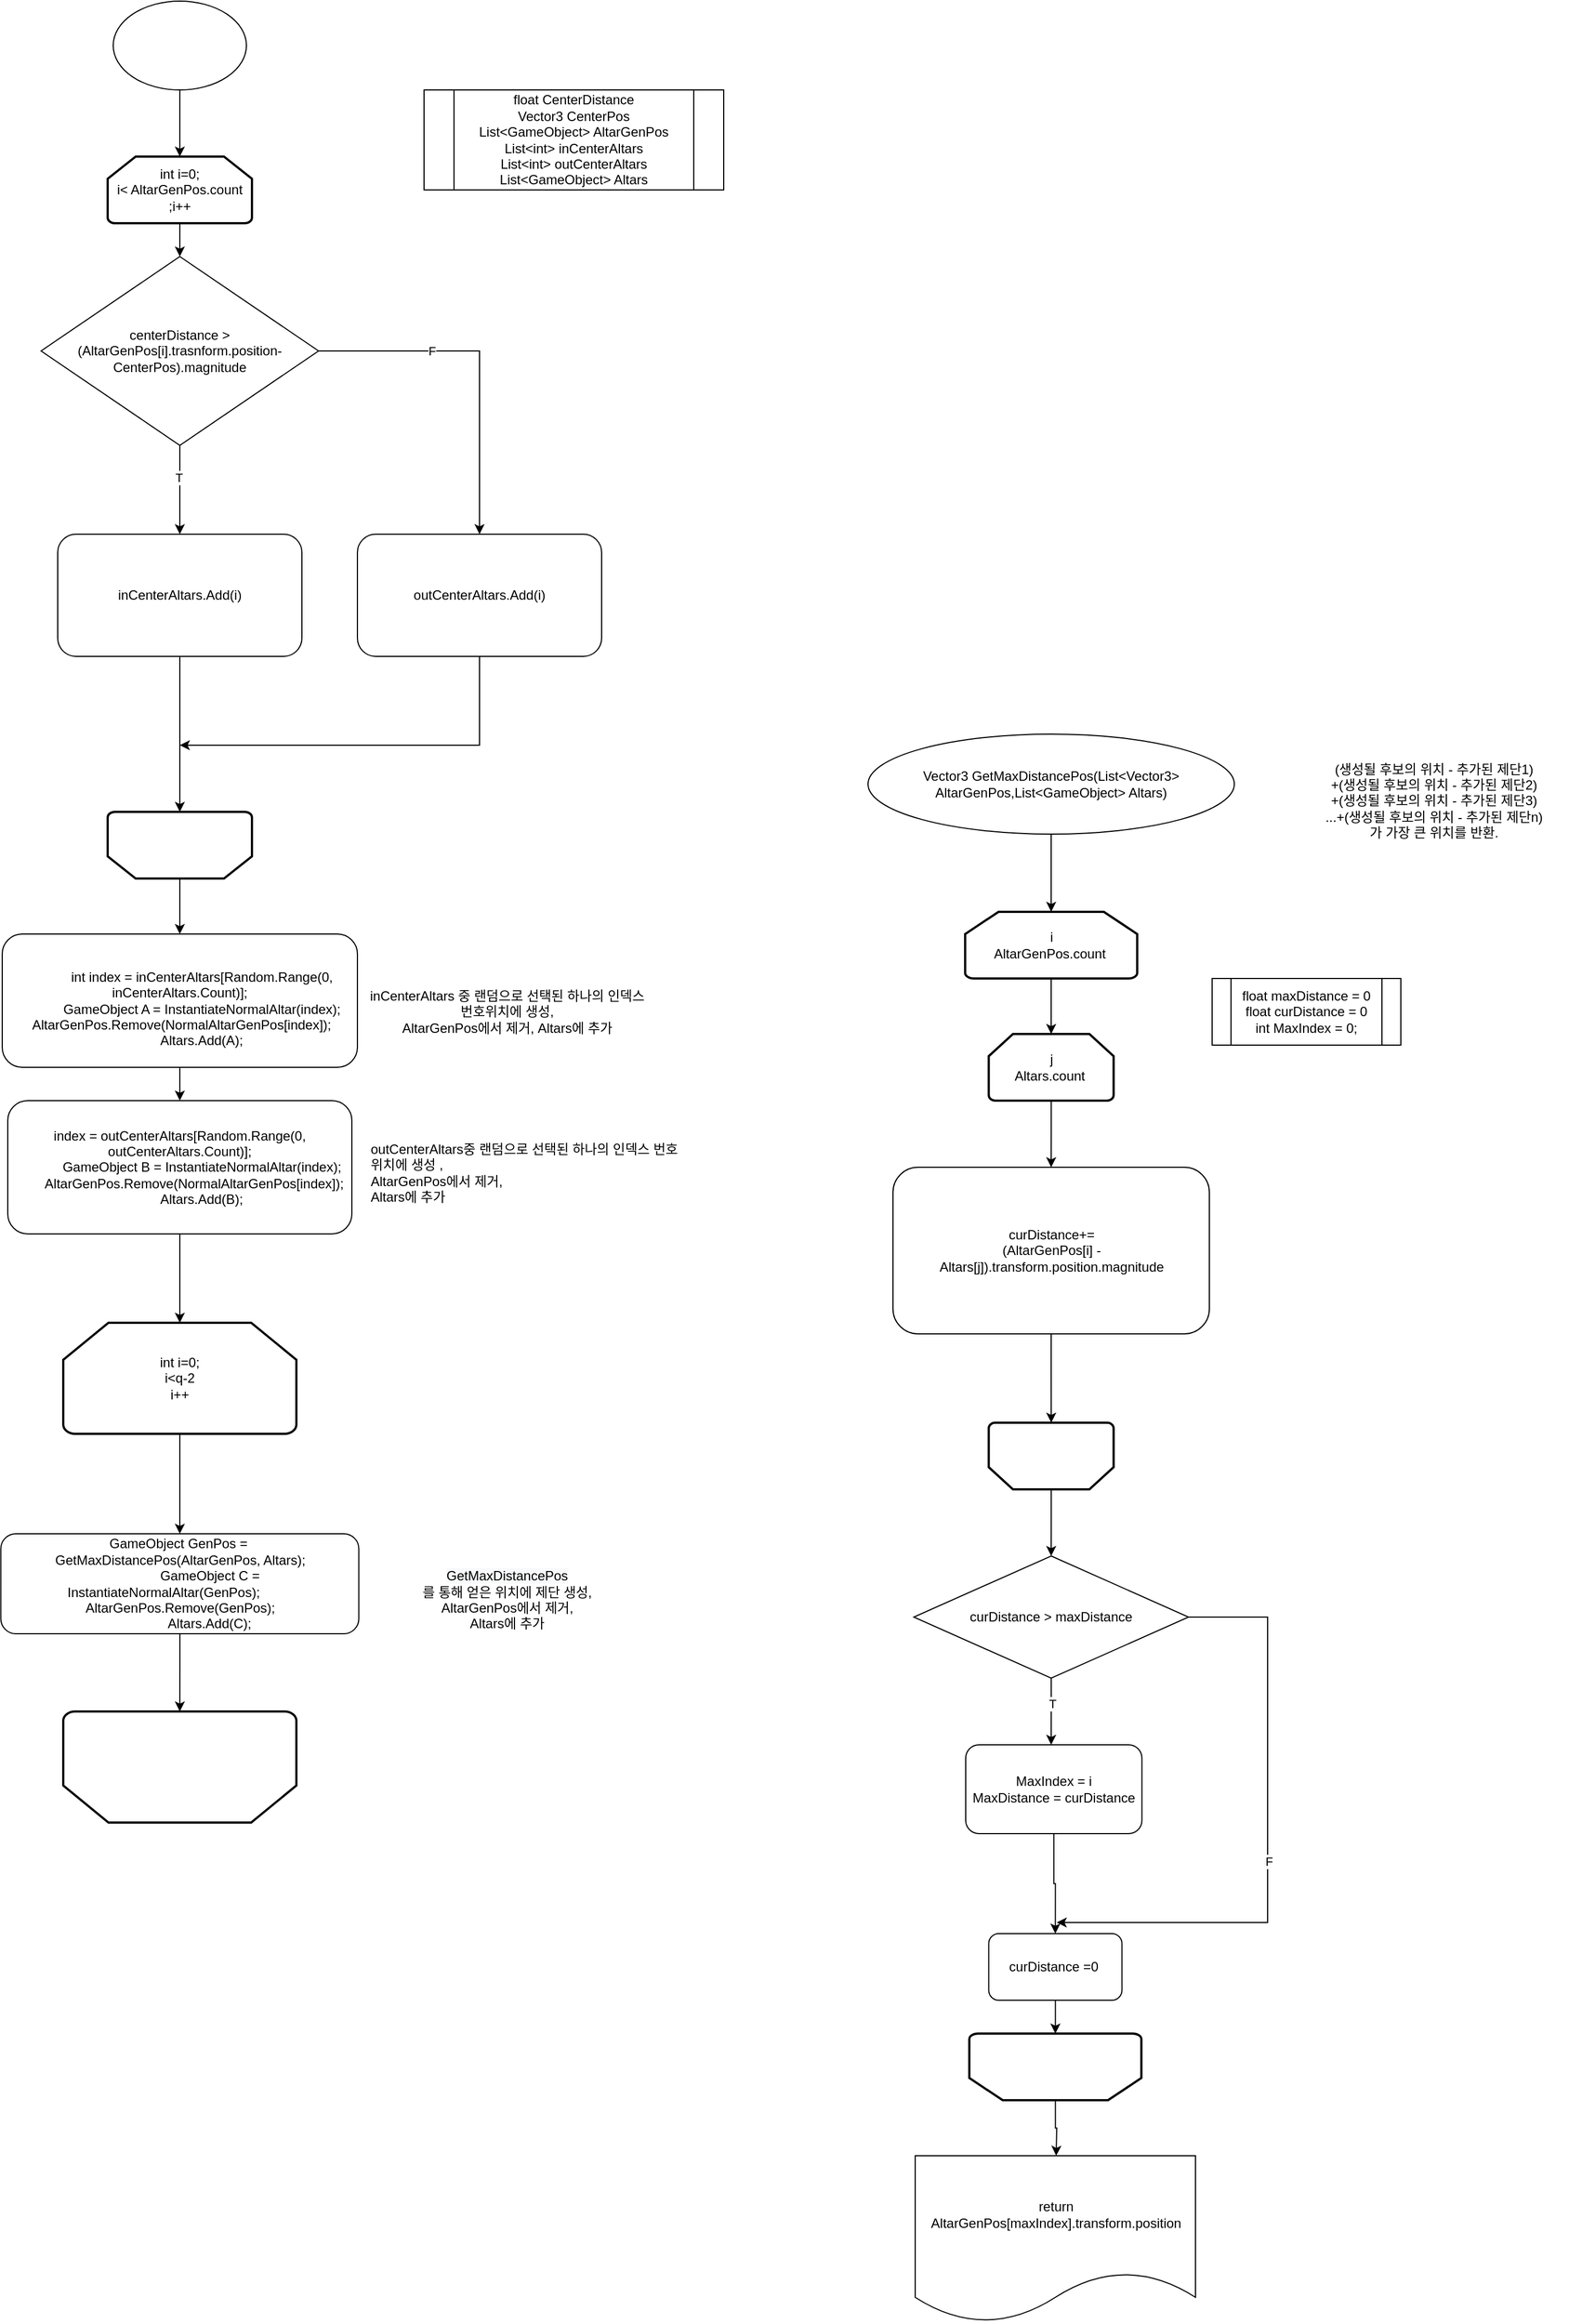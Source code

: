<mxfile version="13.9.9" type="device"><diagram id="C5RBs43oDa-KdzZeNtuy" name="Page-1"><mxGraphModel dx="3103" dy="2263" grid="1" gridSize="10" guides="1" tooltips="1" connect="1" arrows="1" fold="1" page="1" pageScale="1" pageWidth="827" pageHeight="1169" math="0" shadow="0"><root><mxCell id="WIyWlLk6GJQsqaUBKTNV-0"/><mxCell id="WIyWlLk6GJQsqaUBKTNV-1" parent="WIyWlLk6GJQsqaUBKTNV-0"/><mxCell id="cQDGxQ7zFyAY2tuPX45w-50" style="edgeStyle=orthogonalEdgeStyle;rounded=0;orthogonalLoop=1;jettySize=auto;html=1;entryX=0.5;entryY=0;entryDx=0;entryDy=0;entryPerimeter=0;" edge="1" parent="WIyWlLk6GJQsqaUBKTNV-1" source="cQDGxQ7zFyAY2tuPX45w-0" target="cQDGxQ7zFyAY2tuPX45w-30"><mxGeometry relative="1" as="geometry"/></mxCell><mxCell id="cQDGxQ7zFyAY2tuPX45w-0" value="" style="ellipse;whiteSpace=wrap;html=1;" vertex="1" parent="WIyWlLk6GJQsqaUBKTNV-1"><mxGeometry x="220" y="20" width="120" height="80" as="geometry"/></mxCell><mxCell id="cQDGxQ7zFyAY2tuPX45w-2" value="float CenterDistance&lt;br&gt;Vector3 CenterPos&lt;br&gt;List&amp;lt;GameObject&amp;gt; AltarGenPos&lt;br&gt;List&amp;lt;int&amp;gt; inCenterAltars&lt;br&gt;List&amp;lt;int&amp;gt; outCenterAltars&lt;br&gt;List&amp;lt;GameObject&amp;gt; Altars" style="shape=process;whiteSpace=wrap;html=1;backgroundOutline=1;" vertex="1" parent="WIyWlLk6GJQsqaUBKTNV-1"><mxGeometry x="500" y="100" width="270" height="90" as="geometry"/></mxCell><mxCell id="cQDGxQ7zFyAY2tuPX45w-21" style="edgeStyle=orthogonalEdgeStyle;rounded=0;orthogonalLoop=1;jettySize=auto;html=1;" edge="1" parent="WIyWlLk6GJQsqaUBKTNV-1" source="cQDGxQ7zFyAY2tuPX45w-20" target="cQDGxQ7zFyAY2tuPX45w-22"><mxGeometry relative="1" as="geometry"><mxPoint x="470" y="560" as="targetPoint"/></mxGeometry></mxCell><mxCell id="cQDGxQ7zFyAY2tuPX45w-23" value="T" style="edgeLabel;html=1;align=center;verticalAlign=middle;resizable=0;points=[];" vertex="1" connectable="0" parent="cQDGxQ7zFyAY2tuPX45w-21"><mxGeometry x="-0.27" y="-1" relative="1" as="geometry"><mxPoint as="offset"/></mxGeometry></mxCell><mxCell id="cQDGxQ7zFyAY2tuPX45w-24" style="edgeStyle=orthogonalEdgeStyle;rounded=0;orthogonalLoop=1;jettySize=auto;html=1;entryX=0.5;entryY=0;entryDx=0;entryDy=0;" edge="1" parent="WIyWlLk6GJQsqaUBKTNV-1" source="cQDGxQ7zFyAY2tuPX45w-20" target="cQDGxQ7zFyAY2tuPX45w-25"><mxGeometry relative="1" as="geometry"><mxPoint x="540" y="490" as="targetPoint"/></mxGeometry></mxCell><mxCell id="cQDGxQ7zFyAY2tuPX45w-28" value="F" style="edgeLabel;html=1;align=center;verticalAlign=middle;resizable=0;points=[];" vertex="1" connectable="0" parent="cQDGxQ7zFyAY2tuPX45w-24"><mxGeometry x="-0.342" relative="1" as="geometry"><mxPoint as="offset"/></mxGeometry></mxCell><mxCell id="cQDGxQ7zFyAY2tuPX45w-20" value="&lt;span&gt;centerDistance &amp;gt; (AltarGenPos[i].trasnform.position-CenterPos).magnitude&lt;/span&gt;" style="rhombus;whiteSpace=wrap;html=1;" vertex="1" parent="WIyWlLk6GJQsqaUBKTNV-1"><mxGeometry x="155" y="250" width="250" height="170" as="geometry"/></mxCell><mxCell id="cQDGxQ7zFyAY2tuPX45w-27" style="edgeStyle=orthogonalEdgeStyle;rounded=0;orthogonalLoop=1;jettySize=auto;html=1;entryX=0.5;entryY=1;entryDx=0;entryDy=0;entryPerimeter=0;" edge="1" parent="WIyWlLk6GJQsqaUBKTNV-1" source="cQDGxQ7zFyAY2tuPX45w-22"><mxGeometry relative="1" as="geometry"><mxPoint x="280" y="750" as="targetPoint"/></mxGeometry></mxCell><mxCell id="cQDGxQ7zFyAY2tuPX45w-22" value="inCenterAltars&lt;span&gt;.Add(i)&lt;/span&gt;" style="rounded=1;whiteSpace=wrap;html=1;" vertex="1" parent="WIyWlLk6GJQsqaUBKTNV-1"><mxGeometry x="170" y="500" width="220" height="110" as="geometry"/></mxCell><mxCell id="cQDGxQ7zFyAY2tuPX45w-36" style="edgeStyle=orthogonalEdgeStyle;rounded=0;orthogonalLoop=1;jettySize=auto;html=1;" edge="1" parent="WIyWlLk6GJQsqaUBKTNV-1" source="cQDGxQ7zFyAY2tuPX45w-25"><mxGeometry relative="1" as="geometry"><mxPoint x="280" y="690" as="targetPoint"/><Array as="points"><mxPoint x="550" y="690"/></Array></mxGeometry></mxCell><mxCell id="cQDGxQ7zFyAY2tuPX45w-25" value="outCenterAltars&lt;span&gt;.Add(i)&lt;/span&gt;" style="rounded=1;whiteSpace=wrap;html=1;" vertex="1" parent="WIyWlLk6GJQsqaUBKTNV-1"><mxGeometry x="440" y="500" width="220" height="110" as="geometry"/></mxCell><mxCell id="cQDGxQ7zFyAY2tuPX45w-34" style="edgeStyle=orthogonalEdgeStyle;rounded=0;orthogonalLoop=1;jettySize=auto;html=1;entryX=0.5;entryY=0;entryDx=0;entryDy=0;" edge="1" parent="WIyWlLk6GJQsqaUBKTNV-1" source="cQDGxQ7zFyAY2tuPX45w-30" target="cQDGxQ7zFyAY2tuPX45w-20"><mxGeometry relative="1" as="geometry"/></mxCell><mxCell id="cQDGxQ7zFyAY2tuPX45w-30" value="int i=0;&lt;br&gt;i&amp;lt; AltarGenPos.count&lt;br&gt;;i++" style="strokeWidth=2;html=1;shape=mxgraph.flowchart.loop_limit;whiteSpace=wrap;" vertex="1" parent="WIyWlLk6GJQsqaUBKTNV-1"><mxGeometry x="215" y="160" width="130" height="60" as="geometry"/></mxCell><mxCell id="cQDGxQ7zFyAY2tuPX45w-38" style="edgeStyle=orthogonalEdgeStyle;rounded=0;orthogonalLoop=1;jettySize=auto;html=1;" edge="1" parent="WIyWlLk6GJQsqaUBKTNV-1" source="cQDGxQ7zFyAY2tuPX45w-37" target="cQDGxQ7zFyAY2tuPX45w-39"><mxGeometry relative="1" as="geometry"><mxPoint x="280" y="890" as="targetPoint"/></mxGeometry></mxCell><mxCell id="cQDGxQ7zFyAY2tuPX45w-37" value="" style="strokeWidth=2;html=1;shape=mxgraph.flowchart.loop_limit;whiteSpace=wrap;direction=west;" vertex="1" parent="WIyWlLk6GJQsqaUBKTNV-1"><mxGeometry x="215" y="750" width="130" height="60" as="geometry"/></mxCell><mxCell id="cQDGxQ7zFyAY2tuPX45w-41" style="edgeStyle=orthogonalEdgeStyle;rounded=0;orthogonalLoop=1;jettySize=auto;html=1;entryX=0.5;entryY=0;entryDx=0;entryDy=0;" edge="1" parent="WIyWlLk6GJQsqaUBKTNV-1" source="cQDGxQ7zFyAY2tuPX45w-39" target="cQDGxQ7zFyAY2tuPX45w-40"><mxGeometry relative="1" as="geometry"/></mxCell><mxCell id="cQDGxQ7zFyAY2tuPX45w-39" value="&lt;div&gt;&lt;br&gt;&lt;/div&gt;&lt;div&gt;&amp;nbsp; &amp;nbsp; &amp;nbsp; &amp;nbsp; &amp;nbsp; &amp;nbsp; int index = inCenterAltars[Random.Range(0, inCenterAltars.Count)];&lt;/div&gt;&lt;div&gt;&amp;nbsp; &amp;nbsp; &amp;nbsp; &amp;nbsp; &amp;nbsp; &amp;nbsp; GameObject A = InstantiateNormalAltar(index);&lt;/div&gt;&lt;div&gt;&amp;nbsp;AltarGenPos.Remove(NormalAltarGenPos[index]);&lt;/div&gt;&lt;div&gt;&amp;nbsp; &amp;nbsp; &amp;nbsp; &amp;nbsp; &amp;nbsp; &amp;nbsp; Altars.Add(A);&lt;/div&gt;" style="rounded=1;whiteSpace=wrap;html=1;" vertex="1" parent="WIyWlLk6GJQsqaUBKTNV-1"><mxGeometry x="120" y="860" width="320" height="120" as="geometry"/></mxCell><mxCell id="cQDGxQ7zFyAY2tuPX45w-51" style="edgeStyle=orthogonalEdgeStyle;rounded=0;orthogonalLoop=1;jettySize=auto;html=1;entryX=0.5;entryY=0;entryDx=0;entryDy=0;entryPerimeter=0;" edge="1" parent="WIyWlLk6GJQsqaUBKTNV-1" source="cQDGxQ7zFyAY2tuPX45w-40" target="cQDGxQ7zFyAY2tuPX45w-46"><mxGeometry relative="1" as="geometry"/></mxCell><mxCell id="cQDGxQ7zFyAY2tuPX45w-40" value="&lt;div&gt;index = outCenterAltars[Random.Range(0, outCenterAltars.Count)];&lt;/div&gt;&lt;div&gt;&amp;nbsp; &amp;nbsp; &amp;nbsp; &amp;nbsp; &amp;nbsp; &amp;nbsp; GameObject B = InstantiateNormalAltar(index);&lt;/div&gt;&lt;div&gt;&amp;nbsp; &amp;nbsp; &amp;nbsp; &amp;nbsp; AltarGenPos.Remove(NormalAltarGenPos[index]);&lt;/div&gt;&lt;div&gt;&amp;nbsp; &amp;nbsp; &amp;nbsp; &amp;nbsp; &amp;nbsp; &amp;nbsp; Altars.Add(B);&lt;/div&gt;" style="rounded=1;whiteSpace=wrap;html=1;" vertex="1" parent="WIyWlLk6GJQsqaUBKTNV-1"><mxGeometry x="125" y="1010" width="310" height="120" as="geometry"/></mxCell><mxCell id="cQDGxQ7zFyAY2tuPX45w-45" style="edgeStyle=orthogonalEdgeStyle;rounded=0;orthogonalLoop=1;jettySize=auto;html=1;entryX=0.5;entryY=0;entryDx=0;entryDy=0;" edge="1" parent="WIyWlLk6GJQsqaUBKTNV-1" source="cQDGxQ7zFyAY2tuPX45w-43"><mxGeometry relative="1" as="geometry"><mxPoint x="280" y="1560" as="targetPoint"/></mxGeometry></mxCell><mxCell id="cQDGxQ7zFyAY2tuPX45w-43" value="&lt;span&gt;&lt;div&gt;GameObject GenPos =&amp;nbsp;&lt;/div&gt;&lt;div&gt;GetMaxDistancePos(AltarGenPos, Altars);&lt;/div&gt;&lt;div&gt;&amp;nbsp; &amp;nbsp; &amp;nbsp; &amp;nbsp; &amp;nbsp; &amp;nbsp; &amp;nbsp; &amp;nbsp; GameObject C = InstantiateNormalAltar(GenPos);&lt;span&gt;&amp;nbsp; &amp;nbsp; &amp;nbsp; &amp;nbsp; &amp;nbsp; AltarGenPos.Remove(GenPos);&lt;/span&gt;&lt;/div&gt;&lt;div&gt;&amp;nbsp; &amp;nbsp; &amp;nbsp; &amp;nbsp; &amp;nbsp; &amp;nbsp; &amp;nbsp; &amp;nbsp; Altars.Add(C);&lt;/div&gt;&lt;/span&gt;" style="rounded=1;whiteSpace=wrap;html=1;" vertex="1" parent="WIyWlLk6GJQsqaUBKTNV-1"><mxGeometry x="118.75" y="1400" width="322.5" height="90" as="geometry"/></mxCell><mxCell id="cQDGxQ7zFyAY2tuPX45w-52" style="edgeStyle=orthogonalEdgeStyle;rounded=0;orthogonalLoop=1;jettySize=auto;html=1;entryX=0.5;entryY=0;entryDx=0;entryDy=0;" edge="1" parent="WIyWlLk6GJQsqaUBKTNV-1" source="cQDGxQ7zFyAY2tuPX45w-46" target="cQDGxQ7zFyAY2tuPX45w-43"><mxGeometry relative="1" as="geometry"/></mxCell><mxCell id="cQDGxQ7zFyAY2tuPX45w-46" value="int i=0;&lt;br&gt;i&amp;lt;q-2&lt;br&gt;i++" style="strokeWidth=2;html=1;shape=mxgraph.flowchart.loop_limit;whiteSpace=wrap;" vertex="1" parent="WIyWlLk6GJQsqaUBKTNV-1"><mxGeometry x="175" y="1210" width="210" height="100" as="geometry"/></mxCell><mxCell id="cQDGxQ7zFyAY2tuPX45w-48" value="" style="strokeWidth=2;html=1;shape=mxgraph.flowchart.loop_limit;whiteSpace=wrap;direction=west;" vertex="1" parent="WIyWlLk6GJQsqaUBKTNV-1"><mxGeometry x="175" y="1560" width="210" height="100" as="geometry"/></mxCell><mxCell id="cQDGxQ7zFyAY2tuPX45w-55" style="edgeStyle=orthogonalEdgeStyle;rounded=0;orthogonalLoop=1;jettySize=auto;html=1;" edge="1" parent="WIyWlLk6GJQsqaUBKTNV-1" source="cQDGxQ7zFyAY2tuPX45w-54"><mxGeometry relative="1" as="geometry"><mxPoint x="1065" y="840" as="targetPoint"/></mxGeometry></mxCell><mxCell id="cQDGxQ7zFyAY2tuPX45w-54" value="&lt;span&gt;Vector3 GetMaxDistancePos(List&amp;lt;Vector3&amp;gt; AltarGenPos,List&amp;lt;GameObject&amp;gt; Altars)&lt;/span&gt;" style="ellipse;whiteSpace=wrap;html=1;" vertex="1" parent="WIyWlLk6GJQsqaUBKTNV-1"><mxGeometry x="900" y="680" width="330" height="90" as="geometry"/></mxCell><mxCell id="cQDGxQ7zFyAY2tuPX45w-64" style="edgeStyle=orthogonalEdgeStyle;rounded=0;orthogonalLoop=1;jettySize=auto;html=1;" edge="1" parent="WIyWlLk6GJQsqaUBKTNV-1" source="cQDGxQ7zFyAY2tuPX45w-57" target="cQDGxQ7zFyAY2tuPX45w-62"><mxGeometry relative="1" as="geometry"/></mxCell><mxCell id="cQDGxQ7zFyAY2tuPX45w-57" value="curDistance+=&lt;br&gt;(AltarGenPos[i] - Altars[j]).transform.position.magnitude" style="rounded=1;whiteSpace=wrap;html=1;" vertex="1" parent="WIyWlLk6GJQsqaUBKTNV-1"><mxGeometry x="922.5" y="1070" width="285" height="150" as="geometry"/></mxCell><mxCell id="cQDGxQ7zFyAY2tuPX45w-61" style="edgeStyle=orthogonalEdgeStyle;rounded=0;orthogonalLoop=1;jettySize=auto;html=1;entryX=0.5;entryY=0;entryDx=0;entryDy=0;entryPerimeter=0;" edge="1" parent="WIyWlLk6GJQsqaUBKTNV-1" source="cQDGxQ7zFyAY2tuPX45w-58" target="cQDGxQ7zFyAY2tuPX45w-60"><mxGeometry relative="1" as="geometry"/></mxCell><mxCell id="cQDGxQ7zFyAY2tuPX45w-58" value="&lt;span&gt;i&lt;br&gt;AltarGenPos.count&amp;nbsp;&lt;/span&gt;" style="strokeWidth=2;html=1;shape=mxgraph.flowchart.loop_limit;whiteSpace=wrap;" vertex="1" parent="WIyWlLk6GJQsqaUBKTNV-1"><mxGeometry x="987.5" y="840" width="155" height="60" as="geometry"/></mxCell><mxCell id="cQDGxQ7zFyAY2tuPX45w-63" style="edgeStyle=orthogonalEdgeStyle;rounded=0;orthogonalLoop=1;jettySize=auto;html=1;entryX=0.5;entryY=0;entryDx=0;entryDy=0;" edge="1" parent="WIyWlLk6GJQsqaUBKTNV-1" source="cQDGxQ7zFyAY2tuPX45w-60" target="cQDGxQ7zFyAY2tuPX45w-57"><mxGeometry relative="1" as="geometry"/></mxCell><mxCell id="cQDGxQ7zFyAY2tuPX45w-60" value="&lt;span&gt;j&lt;br&gt;Altars.count&amp;nbsp;&lt;/span&gt;" style="strokeWidth=2;html=1;shape=mxgraph.flowchart.loop_limit;whiteSpace=wrap;" vertex="1" parent="WIyWlLk6GJQsqaUBKTNV-1"><mxGeometry x="1008.75" y="950" width="112.5" height="60" as="geometry"/></mxCell><mxCell id="cQDGxQ7zFyAY2tuPX45w-66" style="edgeStyle=orthogonalEdgeStyle;rounded=0;orthogonalLoop=1;jettySize=auto;html=1;" edge="1" parent="WIyWlLk6GJQsqaUBKTNV-1" source="cQDGxQ7zFyAY2tuPX45w-62"><mxGeometry relative="1" as="geometry"><mxPoint x="1065" y="1420" as="targetPoint"/></mxGeometry></mxCell><mxCell id="cQDGxQ7zFyAY2tuPX45w-62" value="" style="strokeWidth=2;html=1;shape=mxgraph.flowchart.loop_limit;whiteSpace=wrap;direction=west;" vertex="1" parent="WIyWlLk6GJQsqaUBKTNV-1"><mxGeometry x="1008.75" y="1300" width="112.5" height="60" as="geometry"/></mxCell><mxCell id="cQDGxQ7zFyAY2tuPX45w-65" value="float maxDistance = 0&lt;br&gt;float curDistance = 0&lt;br&gt;int MaxIndex = 0;" style="shape=process;whiteSpace=wrap;html=1;backgroundOutline=1;" vertex="1" parent="WIyWlLk6GJQsqaUBKTNV-1"><mxGeometry x="1210" y="900" width="170" height="60" as="geometry"/></mxCell><mxCell id="cQDGxQ7zFyAY2tuPX45w-69" style="edgeStyle=orthogonalEdgeStyle;rounded=0;orthogonalLoop=1;jettySize=auto;html=1;" edge="1" parent="WIyWlLk6GJQsqaUBKTNV-1" source="cQDGxQ7zFyAY2tuPX45w-68"><mxGeometry relative="1" as="geometry"><mxPoint x="1065" y="1590" as="targetPoint"/></mxGeometry></mxCell><mxCell id="cQDGxQ7zFyAY2tuPX45w-71" value="T" style="edgeLabel;html=1;align=center;verticalAlign=middle;resizable=0;points=[];" vertex="1" connectable="0" parent="cQDGxQ7zFyAY2tuPX45w-69"><mxGeometry x="-0.232" y="1" relative="1" as="geometry"><mxPoint as="offset"/></mxGeometry></mxCell><mxCell id="cQDGxQ7zFyAY2tuPX45w-72" style="edgeStyle=orthogonalEdgeStyle;rounded=0;orthogonalLoop=1;jettySize=auto;html=1;" edge="1" parent="WIyWlLk6GJQsqaUBKTNV-1" source="cQDGxQ7zFyAY2tuPX45w-68"><mxGeometry relative="1" as="geometry"><mxPoint x="1070" y="1750" as="targetPoint"/><Array as="points"><mxPoint x="1260" y="1475"/><mxPoint x="1260" y="1750"/></Array></mxGeometry></mxCell><mxCell id="cQDGxQ7zFyAY2tuPX45w-73" value="F" style="edgeLabel;html=1;align=center;verticalAlign=middle;resizable=0;points=[];" vertex="1" connectable="0" parent="cQDGxQ7zFyAY2tuPX45w-72"><mxGeometry x="0.086" y="1" relative="1" as="geometry"><mxPoint as="offset"/></mxGeometry></mxCell><mxCell id="cQDGxQ7zFyAY2tuPX45w-68" value="curDistance &amp;gt; maxDistance" style="rhombus;whiteSpace=wrap;html=1;" vertex="1" parent="WIyWlLk6GJQsqaUBKTNV-1"><mxGeometry x="941.25" y="1420" width="247.5" height="110" as="geometry"/></mxCell><mxCell id="cQDGxQ7zFyAY2tuPX45w-75" style="edgeStyle=orthogonalEdgeStyle;rounded=0;orthogonalLoop=1;jettySize=auto;html=1;entryX=0.5;entryY=0;entryDx=0;entryDy=0;" edge="1" parent="WIyWlLk6GJQsqaUBKTNV-1" source="cQDGxQ7zFyAY2tuPX45w-70" target="cQDGxQ7zFyAY2tuPX45w-80"><mxGeometry relative="1" as="geometry"><mxPoint x="1067.375" y="1840" as="targetPoint"/></mxGeometry></mxCell><mxCell id="cQDGxQ7zFyAY2tuPX45w-70" value="&lt;span&gt;MaxIndex = i&lt;br&gt;MaxDistance = curDistance&lt;br&gt;&lt;/span&gt;" style="rounded=1;whiteSpace=wrap;html=1;" vertex="1" parent="WIyWlLk6GJQsqaUBKTNV-1"><mxGeometry x="988" y="1590" width="158.75" height="80" as="geometry"/></mxCell><mxCell id="cQDGxQ7zFyAY2tuPX45w-77" style="edgeStyle=orthogonalEdgeStyle;rounded=0;orthogonalLoop=1;jettySize=auto;html=1;" edge="1" parent="WIyWlLk6GJQsqaUBKTNV-1" source="cQDGxQ7zFyAY2tuPX45w-76"><mxGeometry relative="1" as="geometry"><mxPoint x="1069.5" y="1960" as="targetPoint"/></mxGeometry></mxCell><mxCell id="cQDGxQ7zFyAY2tuPX45w-76" value="" style="strokeWidth=2;html=1;shape=mxgraph.flowchart.loop_limit;whiteSpace=wrap;direction=west;" vertex="1" parent="WIyWlLk6GJQsqaUBKTNV-1"><mxGeometry x="991.25" y="1850" width="155" height="60" as="geometry"/></mxCell><mxCell id="cQDGxQ7zFyAY2tuPX45w-79" value="return AltarGenPos[maxIndex].transform.position" style="shape=document;whiteSpace=wrap;html=1;boundedLbl=1;" vertex="1" parent="WIyWlLk6GJQsqaUBKTNV-1"><mxGeometry x="942.5" y="1960" width="252.5" height="150" as="geometry"/></mxCell><mxCell id="cQDGxQ7zFyAY2tuPX45w-81" style="edgeStyle=orthogonalEdgeStyle;rounded=0;orthogonalLoop=1;jettySize=auto;html=1;" edge="1" parent="WIyWlLk6GJQsqaUBKTNV-1" source="cQDGxQ7zFyAY2tuPX45w-80" target="cQDGxQ7zFyAY2tuPX45w-76"><mxGeometry relative="1" as="geometry"/></mxCell><mxCell id="cQDGxQ7zFyAY2tuPX45w-80" value="curDistance =0&amp;nbsp;" style="rounded=1;whiteSpace=wrap;html=1;" vertex="1" parent="WIyWlLk6GJQsqaUBKTNV-1"><mxGeometry x="1008.75" y="1760" width="120" height="60" as="geometry"/></mxCell><mxCell id="cQDGxQ7zFyAY2tuPX45w-82" value="inCenterAltars 중 랜덤으로 선택된 하나의 인덱스 번호위치에 생성,&lt;br&gt;AltarGenPos에서 제거, Altars에 추가" style="text;html=1;strokeColor=none;fillColor=none;align=center;verticalAlign=middle;whiteSpace=wrap;rounded=0;" vertex="1" parent="WIyWlLk6GJQsqaUBKTNV-1"><mxGeometry x="450" y="890" width="250" height="80" as="geometry"/></mxCell><mxCell id="cQDGxQ7zFyAY2tuPX45w-83" value="&lt;span style=&quot;text-align: center&quot;&gt;outCenterAltars중 랜덤으로 선택된 하나의 인덱스 번호위치에 생성 ,&amp;nbsp;&lt;br&gt;&lt;/span&gt;&lt;span style=&quot;text-align: center&quot;&gt;AltarGenPos에서 제거,&lt;/span&gt;&lt;span style=&quot;text-align: center&quot;&gt;&lt;br&gt;Altars에 추가&lt;/span&gt;" style="text;whiteSpace=wrap;html=1;" vertex="1" parent="WIyWlLk6GJQsqaUBKTNV-1"><mxGeometry x="450" y="1040" width="280" height="90" as="geometry"/></mxCell><mxCell id="cQDGxQ7zFyAY2tuPX45w-85" value="&lt;br&gt;&lt;br&gt;&lt;span style=&quot;color: rgb(0 , 0 , 0) ; font-family: &amp;#34;helvetica&amp;#34; ; font-size: 12px ; font-style: normal ; font-weight: 400 ; letter-spacing: normal ; text-align: center ; text-indent: 0px ; text-transform: none ; word-spacing: 0px ; background-color: rgb(248 , 249 , 250) ; display: inline ; float: none&quot;&gt;GetMaxDistancePos&lt;/span&gt;&lt;br&gt;를 통해 얻은 위치에 제단 생성,&lt;br&gt;AltarGenPos에서 제거,&lt;br&gt;Altars에 추가" style="text;html=1;strokeColor=none;fillColor=none;align=center;verticalAlign=middle;whiteSpace=wrap;rounded=0;" vertex="1" parent="WIyWlLk6GJQsqaUBKTNV-1"><mxGeometry x="475" y="1400" width="200" height="90" as="geometry"/></mxCell><mxCell id="cQDGxQ7zFyAY2tuPX45w-86" value="(생성될 후보의 위치 - 추가된 제단1)&lt;br&gt;+(생성될 후보의 위치 - 추가된 제단2)&lt;br&gt;+(생성될 후보의 위치 - 추가된 제단3)&lt;br&gt;...+(생성될 후보의 위치 - 추가된 제단n)&lt;br&gt;가 가장 큰 위치를 반환." style="text;html=1;strokeColor=none;fillColor=none;align=center;verticalAlign=middle;whiteSpace=wrap;rounded=0;" vertex="1" parent="WIyWlLk6GJQsqaUBKTNV-1"><mxGeometry x="1290" y="680" width="240" height="120" as="geometry"/></mxCell></root></mxGraphModel></diagram></mxfile>